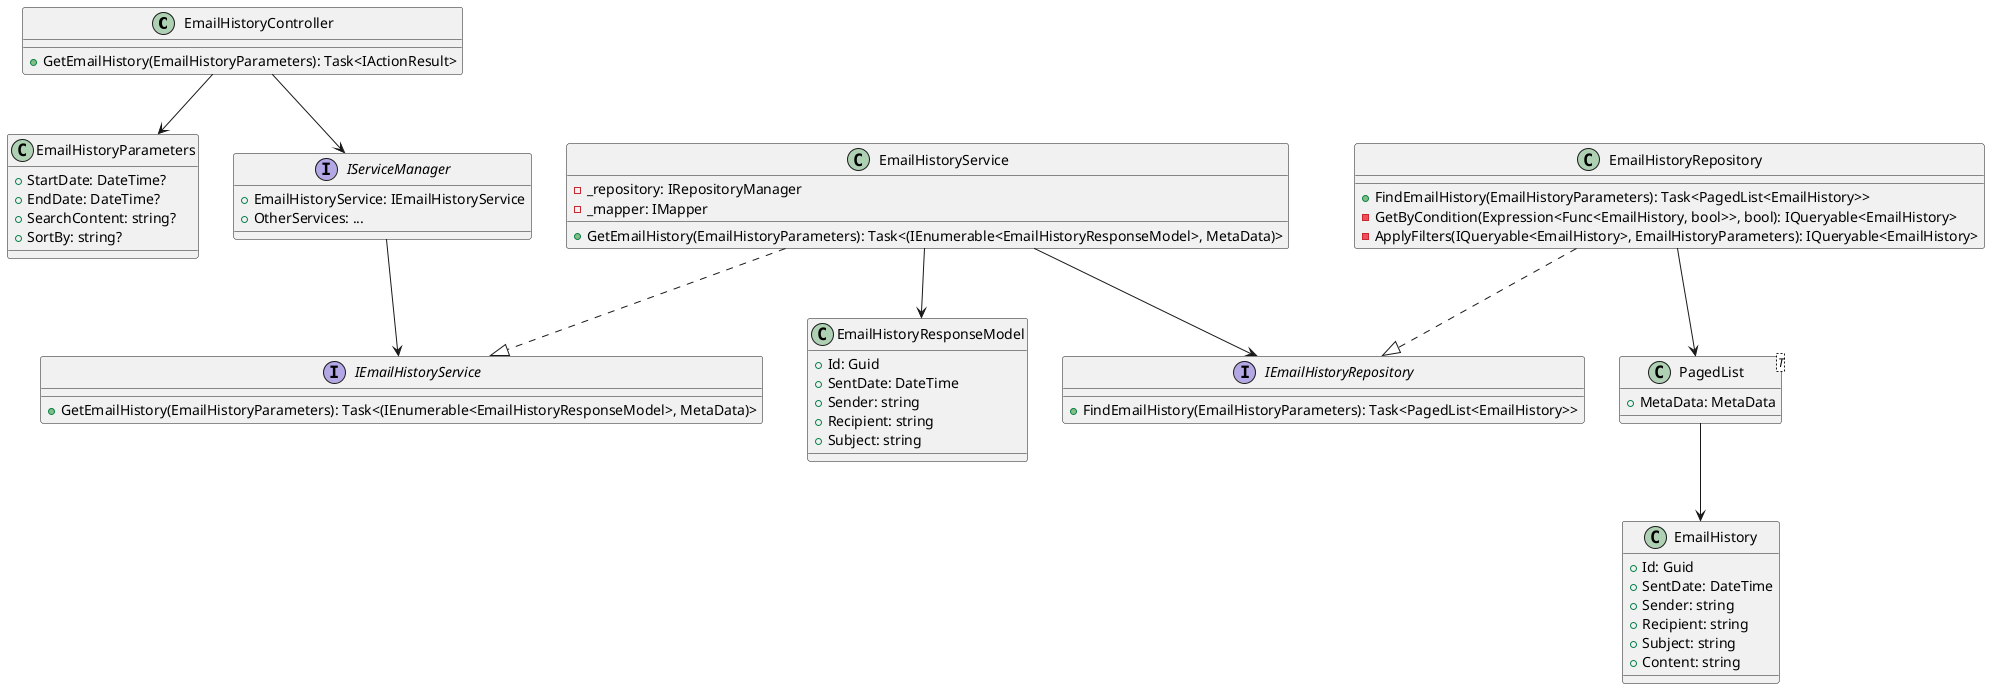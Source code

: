 @startuml
class EmailHistoryController {
  +GetEmailHistory(EmailHistoryParameters): Task<IActionResult>
}

class EmailHistoryParameters {
  +StartDate: DateTime?
  +EndDate: DateTime?
  +SearchContent: string?
  +SortBy: string?
}

interface IServiceManager {
  +EmailHistoryService: IEmailHistoryService
  +OtherServices: ...
}

interface IEmailHistoryService {
  +GetEmailHistory(EmailHistoryParameters): Task<(IEnumerable<EmailHistoryResponseModel>, MetaData)>
}

class EmailHistoryService {
  -_repository: IRepositoryManager
  -_mapper: IMapper
  +GetEmailHistory(EmailHistoryParameters): Task<(IEnumerable<EmailHistoryResponseModel>, MetaData)>
}

interface IEmailHistoryRepository {
  +FindEmailHistory(EmailHistoryParameters): Task<PagedList<EmailHistory>>
}

class EmailHistoryRepository {
  +FindEmailHistory(EmailHistoryParameters): Task<PagedList<EmailHistory>>
  -GetByCondition(Expression<Func<EmailHistory, bool>>, bool): IQueryable<EmailHistory>
  -ApplyFilters(IQueryable<EmailHistory>, EmailHistoryParameters): IQueryable<EmailHistory>
}

class PagedList<T> {
  +MetaData: MetaData
}

class EmailHistory {
  +Id: Guid
  +SentDate: DateTime
  +Sender: string
  +Recipient: string
  +Subject: string
  +Content: string
}

class EmailHistoryResponseModel {
  +Id: Guid
  +SentDate: DateTime
  +Sender: string
  +Recipient: string
  +Subject: string
}

EmailHistoryController --> IServiceManager
IServiceManager --> IEmailHistoryService
EmailHistoryService ..|> IEmailHistoryService
EmailHistoryService --> IEmailHistoryRepository
EmailHistoryRepository ..|> IEmailHistoryRepository
EmailHistoryRepository --> PagedList
PagedList --> EmailHistory
EmailHistoryService --> EmailHistoryResponseModel
EmailHistoryController --> EmailHistoryParameters
@enduml